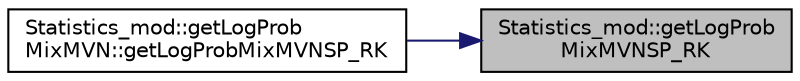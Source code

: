 digraph "Statistics_mod::getLogProbMixMVNSP_RK"
{
 // LATEX_PDF_SIZE
  edge [fontname="Helvetica",fontsize="10",labelfontname="Helvetica",labelfontsize="10"];
  node [fontname="Helvetica",fontsize="10",shape=record];
  rankdir="RL";
  Node1 [label="Statistics_mod::getLogProb\lMixMVNSP_RK",height=0.2,width=0.4,color="black", fillcolor="grey75", style="filled", fontcolor="black",tooltip=" "];
  Node1 -> Node2 [dir="back",color="midnightblue",fontsize="10",style="solid",fontname="Helvetica"];
  Node2 [label="Statistics_mod::getLogProb\lMixMVN::getLogProbMixMVNSP_RK",height=0.2,width=0.4,color="black", fillcolor="white", style="filled",URL="$interfaceStatistics__mod_1_1getLogProbMixMVN.html#a8241b76d070ff9ffe880bfc8efd67164",tooltip=" "];
}
